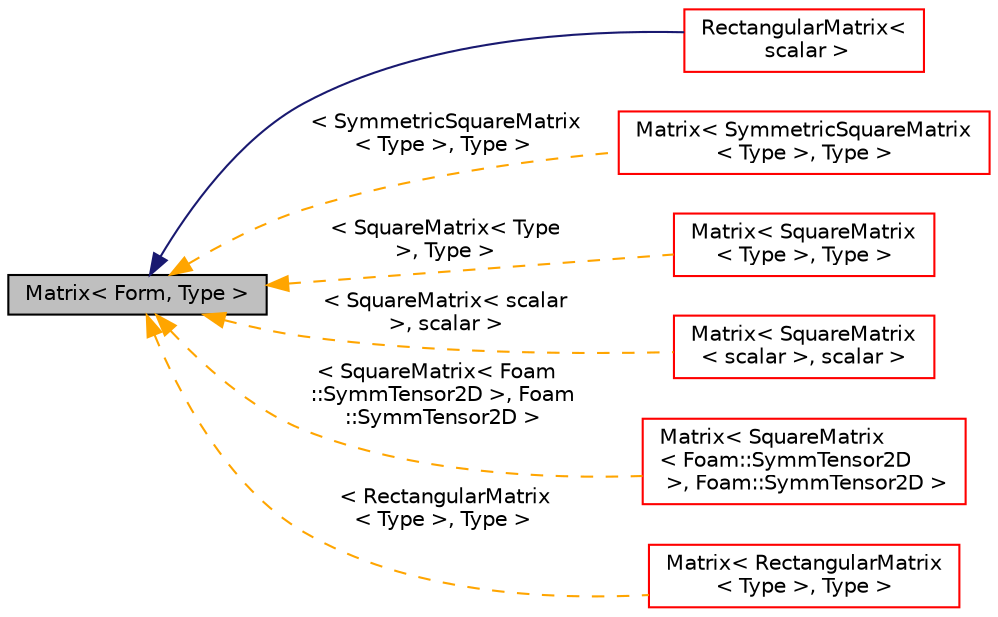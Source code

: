 digraph "Matrix&lt; Form, Type &gt;"
{
  bgcolor="transparent";
  edge [fontname="Helvetica",fontsize="10",labelfontname="Helvetica",labelfontsize="10"];
  node [fontname="Helvetica",fontsize="10",shape=record];
  rankdir="LR";
  Node1 [label="Matrix\< Form, Type \>",height=0.2,width=0.4,color="black", fillcolor="grey75", style="filled" fontcolor="black"];
  Node1 -> Node2 [dir="back",color="midnightblue",fontsize="10",style="solid",fontname="Helvetica"];
  Node2 [label="RectangularMatrix\<\l scalar \>",height=0.2,width=0.4,color="red",URL="$classFoam_1_1RectangularMatrix.html"];
  Node1 -> Node3 [dir="back",color="orange",fontsize="10",style="dashed",label=" \< SymmetricSquareMatrix\l\< Type \>, Type \>" ,fontname="Helvetica"];
  Node3 [label="Matrix\< SymmetricSquareMatrix\l\< Type \>, Type \>",height=0.2,width=0.4,color="red",URL="$classFoam_1_1Matrix.html"];
  Node1 -> Node4 [dir="back",color="orange",fontsize="10",style="dashed",label=" \< SquareMatrix\< Type\l \>, Type \>" ,fontname="Helvetica"];
  Node4 [label="Matrix\< SquareMatrix\l\< Type \>, Type \>",height=0.2,width=0.4,color="red",URL="$classFoam_1_1Matrix.html"];
  Node1 -> Node5 [dir="back",color="orange",fontsize="10",style="dashed",label=" \< SquareMatrix\< scalar\l \>, scalar \>" ,fontname="Helvetica"];
  Node5 [label="Matrix\< SquareMatrix\l\< scalar \>, scalar \>",height=0.2,width=0.4,color="red",URL="$classFoam_1_1Matrix.html"];
  Node1 -> Node6 [dir="back",color="orange",fontsize="10",style="dashed",label=" \< SquareMatrix\< Foam\l::SymmTensor2D \>, Foam\l::SymmTensor2D \>" ,fontname="Helvetica"];
  Node6 [label="Matrix\< SquareMatrix\l\< Foam::SymmTensor2D\l \>, Foam::SymmTensor2D \>",height=0.2,width=0.4,color="red",URL="$classFoam_1_1Matrix.html"];
  Node1 -> Node7 [dir="back",color="orange",fontsize="10",style="dashed",label=" \< RectangularMatrix\l\< Type \>, Type \>" ,fontname="Helvetica"];
  Node7 [label="Matrix\< RectangularMatrix\l\< Type \>, Type \>",height=0.2,width=0.4,color="red",URL="$classFoam_1_1Matrix.html"];
}
